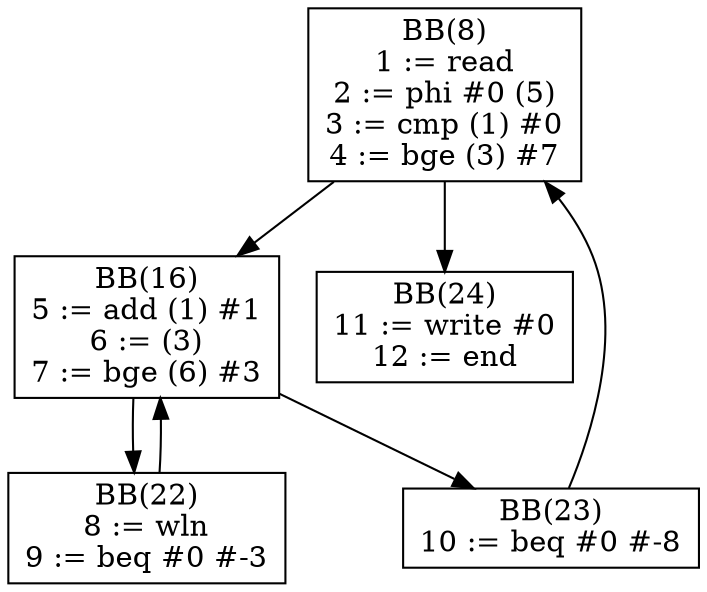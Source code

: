 digraph cfg {
BB8[shape = box, label = "BB(8)\n" + "1 := read\n" + "2 := phi #0 (5)\n" + "3 := cmp (1) #0\n" + "4 := bge (3) #7\n"];
BB16[shape = box, label = "BB(16)\n" + "5 := add (1) #1\n" + "6 := (3)\n" + "7 := bge (6) #3\n"];
BB24[shape = box, label = "BB(24)\n" + "11 := write #0\n" + "12 := end\n"];
BB22[shape = box, label = "BB(22)\n" + "8 := wln\n" + "9 := beq #0 #-3\n"];
BB23[shape = box, label = "BB(23)\n" + "10 := beq #0 #-8\n"];
BB8 -> BB16;
BB8 -> BB24;
BB16 -> BB22;
BB16 -> BB23;
BB22 -> BB16;
BB23 -> BB8;
}
